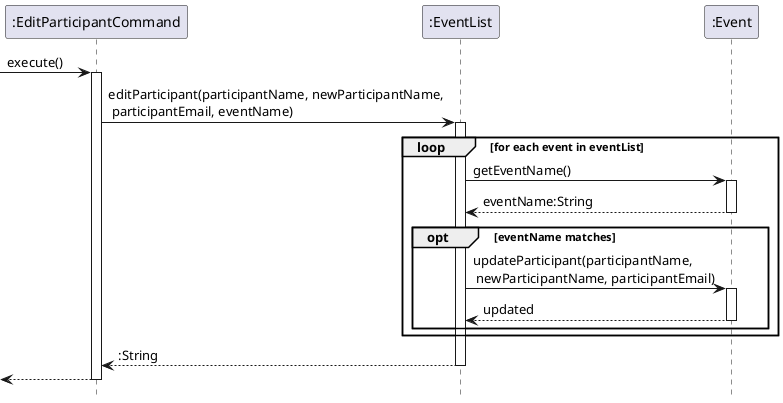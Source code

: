 @startuml
 hide footbox

 participant ":EditParticipantCommand" as editCommand
 participant ":EventList" as eventList
 participant ":Event" as event

 [-> editCommand : execute()
 activate editCommand

 editCommand -> eventList : editParticipant(participantName, newParticipantName,\n participantEmail, eventName)
 activate eventList

 loop for each event in eventList
     eventList -> event : getEventName()
     activate event
     event --> eventList : eventName:String
     deactivate event

     opt eventName matches
         eventList -> event : updateParticipant(participantName,\n newParticipantName, participantEmail)
         activate event
         event --> eventList : updated
         deactivate event
     end

end


return :String

return

@enduml
